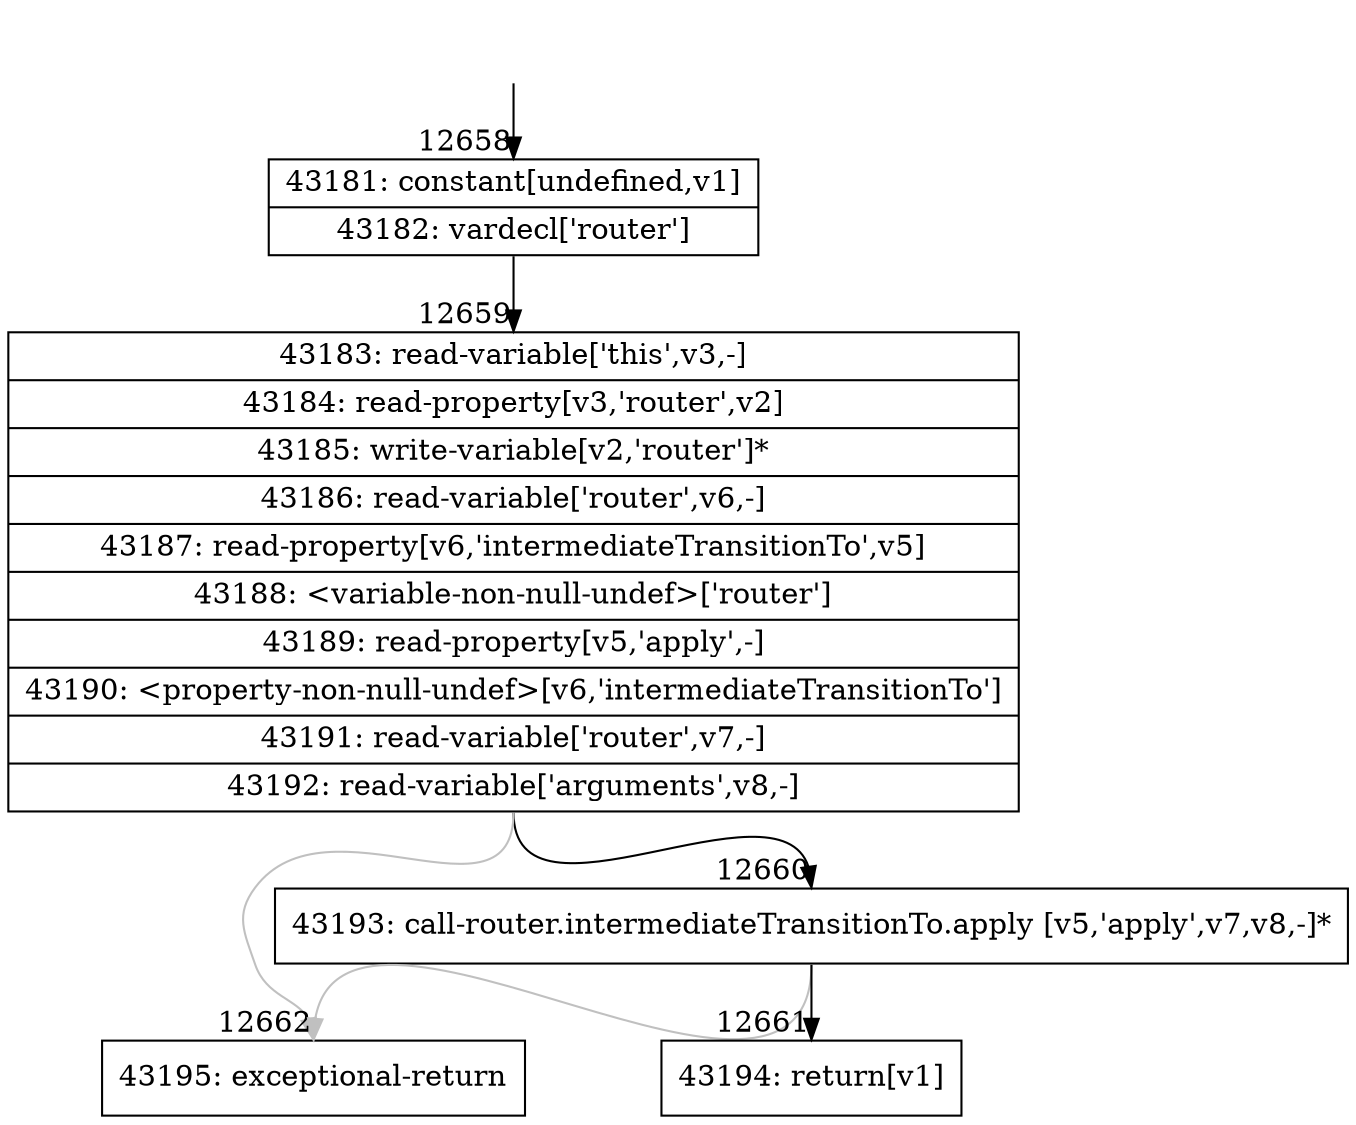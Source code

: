 digraph {
rankdir="TD"
BB_entry1051[shape=none,label=""];
BB_entry1051 -> BB12658 [tailport=s, headport=n, headlabel="    12658"]
BB12658 [shape=record label="{43181: constant[undefined,v1]|43182: vardecl['router']}" ] 
BB12658 -> BB12659 [tailport=s, headport=n, headlabel="      12659"]
BB12659 [shape=record label="{43183: read-variable['this',v3,-]|43184: read-property[v3,'router',v2]|43185: write-variable[v2,'router']*|43186: read-variable['router',v6,-]|43187: read-property[v6,'intermediateTransitionTo',v5]|43188: \<variable-non-null-undef\>['router']|43189: read-property[v5,'apply',-]|43190: \<property-non-null-undef\>[v6,'intermediateTransitionTo']|43191: read-variable['router',v7,-]|43192: read-variable['arguments',v8,-]}" ] 
BB12659 -> BB12660 [tailport=s, headport=n, headlabel="      12660"]
BB12659 -> BB12662 [tailport=s, headport=n, color=gray, headlabel="      12662"]
BB12660 [shape=record label="{43193: call-router.intermediateTransitionTo.apply [v5,'apply',v7,v8,-]*}" ] 
BB12660 -> BB12661 [tailport=s, headport=n, headlabel="      12661"]
BB12660 -> BB12662 [tailport=s, headport=n, color=gray]
BB12661 [shape=record label="{43194: return[v1]}" ] 
BB12662 [shape=record label="{43195: exceptional-return}" ] 
//#$~ 23592
}
